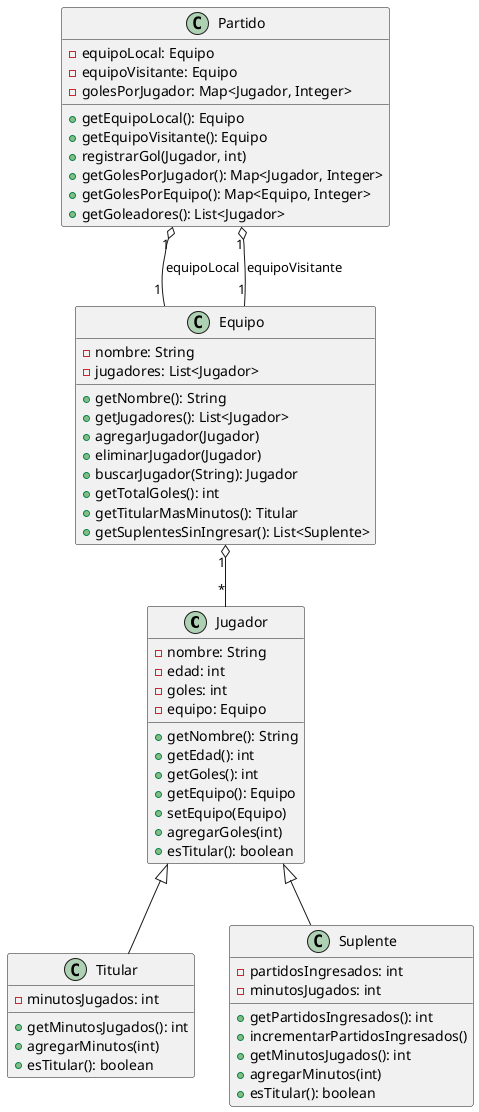 @startuml
class Jugador {
    - nombre: String
    - edad: int
    - goles: int
    - equipo: Equipo
    + getNombre(): String
    + getEdad(): int
    + getGoles(): int
    + getEquipo(): Equipo
    + setEquipo(Equipo)
    + agregarGoles(int)
    + esTitular(): boolean
}

class Titular extends Jugador {
    - minutosJugados: int
    + getMinutosJugados(): int
    + agregarMinutos(int)
    + esTitular(): boolean
}

class Suplente extends Jugador {
    - partidosIngresados: int
    - minutosJugados: int
    + getPartidosIngresados(): int
    + incrementarPartidosIngresados()
    + getMinutosJugados(): int
    + agregarMinutos(int)
    + esTitular(): boolean
}

class Equipo {
    - nombre: String
    - jugadores: List<Jugador>
    + getNombre(): String
    + getJugadores(): List<Jugador>
    + agregarJugador(Jugador)
    + eliminarJugador(Jugador)
    + buscarJugador(String): Jugador
    + getTotalGoles(): int
    + getTitularMasMinutos(): Titular
    + getSuplentesSinIngresar(): List<Suplente>
}

class Partido {
    - equipoLocal: Equipo
    - equipoVisitante: Equipo
    - golesPorJugador: Map<Jugador, Integer>
    + getEquipoLocal(): Equipo
    + getEquipoVisitante(): Equipo
    + registrarGol(Jugador, int)
    + getGolesPorJugador(): Map<Jugador, Integer>
    + getGolesPorEquipo(): Map<Equipo, Integer>
    + getGoleadores(): List<Jugador>
}

Equipo "1" o-- "*" Jugador
Partido "1" o-- "1" Equipo : equipoLocal
Partido "1" o-- "1" Equipo : equipoVisitante


@enduml